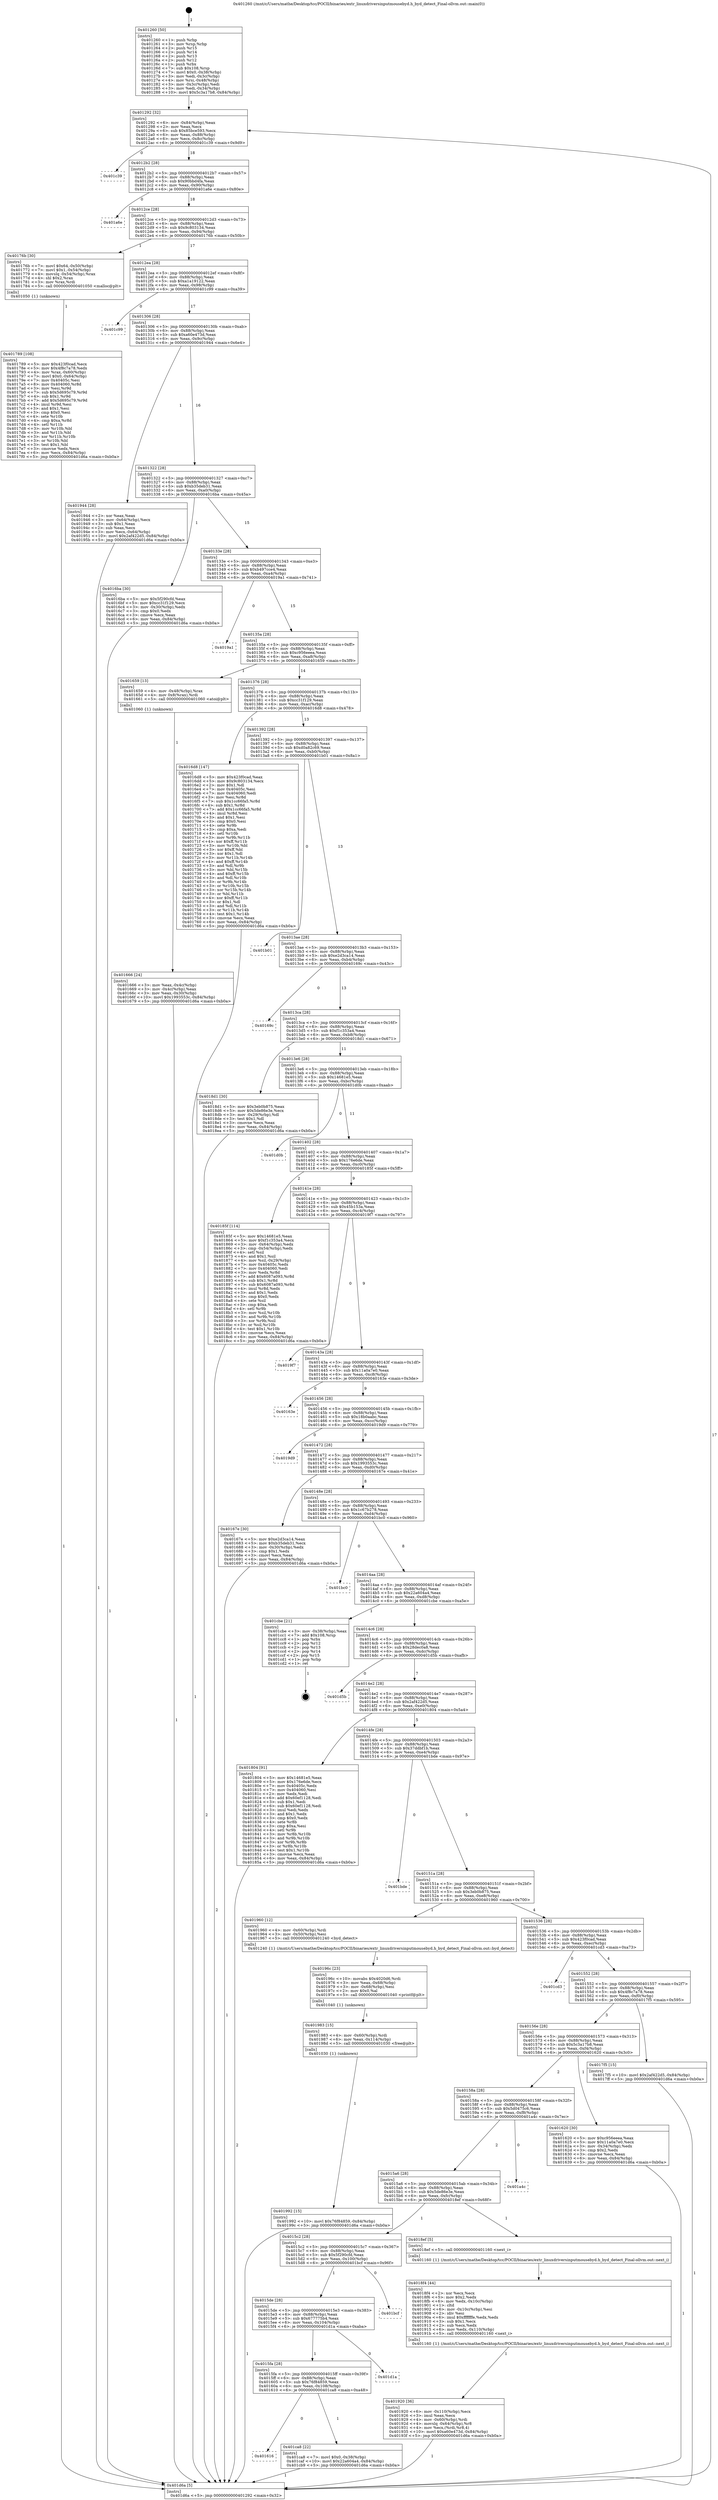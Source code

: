 digraph "0x401260" {
  label = "0x401260 (/mnt/c/Users/mathe/Desktop/tcc/POCII/binaries/extr_linuxdriversinputmousebyd.h_byd_detect_Final-ollvm.out::main(0))"
  labelloc = "t"
  node[shape=record]

  Entry [label="",width=0.3,height=0.3,shape=circle,fillcolor=black,style=filled]
  "0x401292" [label="{
     0x401292 [32]\l
     | [instrs]\l
     &nbsp;&nbsp;0x401292 \<+6\>: mov -0x84(%rbp),%eax\l
     &nbsp;&nbsp;0x401298 \<+2\>: mov %eax,%ecx\l
     &nbsp;&nbsp;0x40129a \<+6\>: sub $0x85bce593,%ecx\l
     &nbsp;&nbsp;0x4012a0 \<+6\>: mov %eax,-0x88(%rbp)\l
     &nbsp;&nbsp;0x4012a6 \<+6\>: mov %ecx,-0x8c(%rbp)\l
     &nbsp;&nbsp;0x4012ac \<+6\>: je 0000000000401c39 \<main+0x9d9\>\l
  }"]
  "0x401c39" [label="{
     0x401c39\l
  }", style=dashed]
  "0x4012b2" [label="{
     0x4012b2 [28]\l
     | [instrs]\l
     &nbsp;&nbsp;0x4012b2 \<+5\>: jmp 00000000004012b7 \<main+0x57\>\l
     &nbsp;&nbsp;0x4012b7 \<+6\>: mov -0x88(%rbp),%eax\l
     &nbsp;&nbsp;0x4012bd \<+5\>: sub $0x90bbd4fa,%eax\l
     &nbsp;&nbsp;0x4012c2 \<+6\>: mov %eax,-0x90(%rbp)\l
     &nbsp;&nbsp;0x4012c8 \<+6\>: je 0000000000401a6e \<main+0x80e\>\l
  }"]
  Exit [label="",width=0.3,height=0.3,shape=circle,fillcolor=black,style=filled,peripheries=2]
  "0x401a6e" [label="{
     0x401a6e\l
  }", style=dashed]
  "0x4012ce" [label="{
     0x4012ce [28]\l
     | [instrs]\l
     &nbsp;&nbsp;0x4012ce \<+5\>: jmp 00000000004012d3 \<main+0x73\>\l
     &nbsp;&nbsp;0x4012d3 \<+6\>: mov -0x88(%rbp),%eax\l
     &nbsp;&nbsp;0x4012d9 \<+5\>: sub $0x9c803134,%eax\l
     &nbsp;&nbsp;0x4012de \<+6\>: mov %eax,-0x94(%rbp)\l
     &nbsp;&nbsp;0x4012e4 \<+6\>: je 000000000040176b \<main+0x50b\>\l
  }"]
  "0x401616" [label="{
     0x401616\l
  }", style=dashed]
  "0x40176b" [label="{
     0x40176b [30]\l
     | [instrs]\l
     &nbsp;&nbsp;0x40176b \<+7\>: movl $0x64,-0x50(%rbp)\l
     &nbsp;&nbsp;0x401772 \<+7\>: movl $0x1,-0x54(%rbp)\l
     &nbsp;&nbsp;0x401779 \<+4\>: movslq -0x54(%rbp),%rax\l
     &nbsp;&nbsp;0x40177d \<+4\>: shl $0x2,%rax\l
     &nbsp;&nbsp;0x401781 \<+3\>: mov %rax,%rdi\l
     &nbsp;&nbsp;0x401784 \<+5\>: call 0000000000401050 \<malloc@plt\>\l
     | [calls]\l
     &nbsp;&nbsp;0x401050 \{1\} (unknown)\l
  }"]
  "0x4012ea" [label="{
     0x4012ea [28]\l
     | [instrs]\l
     &nbsp;&nbsp;0x4012ea \<+5\>: jmp 00000000004012ef \<main+0x8f\>\l
     &nbsp;&nbsp;0x4012ef \<+6\>: mov -0x88(%rbp),%eax\l
     &nbsp;&nbsp;0x4012f5 \<+5\>: sub $0xa1a19122,%eax\l
     &nbsp;&nbsp;0x4012fa \<+6\>: mov %eax,-0x98(%rbp)\l
     &nbsp;&nbsp;0x401300 \<+6\>: je 0000000000401c99 \<main+0xa39\>\l
  }"]
  "0x401ca8" [label="{
     0x401ca8 [22]\l
     | [instrs]\l
     &nbsp;&nbsp;0x401ca8 \<+7\>: movl $0x0,-0x38(%rbp)\l
     &nbsp;&nbsp;0x401caf \<+10\>: movl $0x22a604a4,-0x84(%rbp)\l
     &nbsp;&nbsp;0x401cb9 \<+5\>: jmp 0000000000401d6a \<main+0xb0a\>\l
  }"]
  "0x401c99" [label="{
     0x401c99\l
  }", style=dashed]
  "0x401306" [label="{
     0x401306 [28]\l
     | [instrs]\l
     &nbsp;&nbsp;0x401306 \<+5\>: jmp 000000000040130b \<main+0xab\>\l
     &nbsp;&nbsp;0x40130b \<+6\>: mov -0x88(%rbp),%eax\l
     &nbsp;&nbsp;0x401311 \<+5\>: sub $0xa60e473d,%eax\l
     &nbsp;&nbsp;0x401316 \<+6\>: mov %eax,-0x9c(%rbp)\l
     &nbsp;&nbsp;0x40131c \<+6\>: je 0000000000401944 \<main+0x6e4\>\l
  }"]
  "0x4015fa" [label="{
     0x4015fa [28]\l
     | [instrs]\l
     &nbsp;&nbsp;0x4015fa \<+5\>: jmp 00000000004015ff \<main+0x39f\>\l
     &nbsp;&nbsp;0x4015ff \<+6\>: mov -0x88(%rbp),%eax\l
     &nbsp;&nbsp;0x401605 \<+5\>: sub $0x76f84859,%eax\l
     &nbsp;&nbsp;0x40160a \<+6\>: mov %eax,-0x108(%rbp)\l
     &nbsp;&nbsp;0x401610 \<+6\>: je 0000000000401ca8 \<main+0xa48\>\l
  }"]
  "0x401944" [label="{
     0x401944 [28]\l
     | [instrs]\l
     &nbsp;&nbsp;0x401944 \<+2\>: xor %eax,%eax\l
     &nbsp;&nbsp;0x401946 \<+3\>: mov -0x64(%rbp),%ecx\l
     &nbsp;&nbsp;0x401949 \<+3\>: sub $0x1,%eax\l
     &nbsp;&nbsp;0x40194c \<+2\>: sub %eax,%ecx\l
     &nbsp;&nbsp;0x40194e \<+3\>: mov %ecx,-0x64(%rbp)\l
     &nbsp;&nbsp;0x401951 \<+10\>: movl $0x2af422d5,-0x84(%rbp)\l
     &nbsp;&nbsp;0x40195b \<+5\>: jmp 0000000000401d6a \<main+0xb0a\>\l
  }"]
  "0x401322" [label="{
     0x401322 [28]\l
     | [instrs]\l
     &nbsp;&nbsp;0x401322 \<+5\>: jmp 0000000000401327 \<main+0xc7\>\l
     &nbsp;&nbsp;0x401327 \<+6\>: mov -0x88(%rbp),%eax\l
     &nbsp;&nbsp;0x40132d \<+5\>: sub $0xb35deb31,%eax\l
     &nbsp;&nbsp;0x401332 \<+6\>: mov %eax,-0xa0(%rbp)\l
     &nbsp;&nbsp;0x401338 \<+6\>: je 00000000004016ba \<main+0x45a\>\l
  }"]
  "0x401d1a" [label="{
     0x401d1a\l
  }", style=dashed]
  "0x4016ba" [label="{
     0x4016ba [30]\l
     | [instrs]\l
     &nbsp;&nbsp;0x4016ba \<+5\>: mov $0x5f290cfd,%eax\l
     &nbsp;&nbsp;0x4016bf \<+5\>: mov $0xcc31f129,%ecx\l
     &nbsp;&nbsp;0x4016c4 \<+3\>: mov -0x30(%rbp),%edx\l
     &nbsp;&nbsp;0x4016c7 \<+3\>: cmp $0x0,%edx\l
     &nbsp;&nbsp;0x4016ca \<+3\>: cmove %ecx,%eax\l
     &nbsp;&nbsp;0x4016cd \<+6\>: mov %eax,-0x84(%rbp)\l
     &nbsp;&nbsp;0x4016d3 \<+5\>: jmp 0000000000401d6a \<main+0xb0a\>\l
  }"]
  "0x40133e" [label="{
     0x40133e [28]\l
     | [instrs]\l
     &nbsp;&nbsp;0x40133e \<+5\>: jmp 0000000000401343 \<main+0xe3\>\l
     &nbsp;&nbsp;0x401343 \<+6\>: mov -0x88(%rbp),%eax\l
     &nbsp;&nbsp;0x401349 \<+5\>: sub $0xb497cce4,%eax\l
     &nbsp;&nbsp;0x40134e \<+6\>: mov %eax,-0xa4(%rbp)\l
     &nbsp;&nbsp;0x401354 \<+6\>: je 00000000004019a1 \<main+0x741\>\l
  }"]
  "0x4015de" [label="{
     0x4015de [28]\l
     | [instrs]\l
     &nbsp;&nbsp;0x4015de \<+5\>: jmp 00000000004015e3 \<main+0x383\>\l
     &nbsp;&nbsp;0x4015e3 \<+6\>: mov -0x88(%rbp),%eax\l
     &nbsp;&nbsp;0x4015e9 \<+5\>: sub $0x677775b4,%eax\l
     &nbsp;&nbsp;0x4015ee \<+6\>: mov %eax,-0x104(%rbp)\l
     &nbsp;&nbsp;0x4015f4 \<+6\>: je 0000000000401d1a \<main+0xaba\>\l
  }"]
  "0x4019a1" [label="{
     0x4019a1\l
  }", style=dashed]
  "0x40135a" [label="{
     0x40135a [28]\l
     | [instrs]\l
     &nbsp;&nbsp;0x40135a \<+5\>: jmp 000000000040135f \<main+0xff\>\l
     &nbsp;&nbsp;0x40135f \<+6\>: mov -0x88(%rbp),%eax\l
     &nbsp;&nbsp;0x401365 \<+5\>: sub $0xc956eeea,%eax\l
     &nbsp;&nbsp;0x40136a \<+6\>: mov %eax,-0xa8(%rbp)\l
     &nbsp;&nbsp;0x401370 \<+6\>: je 0000000000401659 \<main+0x3f9\>\l
  }"]
  "0x401bcf" [label="{
     0x401bcf\l
  }", style=dashed]
  "0x401659" [label="{
     0x401659 [13]\l
     | [instrs]\l
     &nbsp;&nbsp;0x401659 \<+4\>: mov -0x48(%rbp),%rax\l
     &nbsp;&nbsp;0x40165d \<+4\>: mov 0x8(%rax),%rdi\l
     &nbsp;&nbsp;0x401661 \<+5\>: call 0000000000401060 \<atoi@plt\>\l
     | [calls]\l
     &nbsp;&nbsp;0x401060 \{1\} (unknown)\l
  }"]
  "0x401376" [label="{
     0x401376 [28]\l
     | [instrs]\l
     &nbsp;&nbsp;0x401376 \<+5\>: jmp 000000000040137b \<main+0x11b\>\l
     &nbsp;&nbsp;0x40137b \<+6\>: mov -0x88(%rbp),%eax\l
     &nbsp;&nbsp;0x401381 \<+5\>: sub $0xcc31f129,%eax\l
     &nbsp;&nbsp;0x401386 \<+6\>: mov %eax,-0xac(%rbp)\l
     &nbsp;&nbsp;0x40138c \<+6\>: je 00000000004016d8 \<main+0x478\>\l
  }"]
  "0x401992" [label="{
     0x401992 [15]\l
     | [instrs]\l
     &nbsp;&nbsp;0x401992 \<+10\>: movl $0x76f84859,-0x84(%rbp)\l
     &nbsp;&nbsp;0x40199c \<+5\>: jmp 0000000000401d6a \<main+0xb0a\>\l
  }"]
  "0x4016d8" [label="{
     0x4016d8 [147]\l
     | [instrs]\l
     &nbsp;&nbsp;0x4016d8 \<+5\>: mov $0x423f0cad,%eax\l
     &nbsp;&nbsp;0x4016dd \<+5\>: mov $0x9c803134,%ecx\l
     &nbsp;&nbsp;0x4016e2 \<+2\>: mov $0x1,%dl\l
     &nbsp;&nbsp;0x4016e4 \<+7\>: mov 0x40405c,%esi\l
     &nbsp;&nbsp;0x4016eb \<+7\>: mov 0x404060,%edi\l
     &nbsp;&nbsp;0x4016f2 \<+3\>: mov %esi,%r8d\l
     &nbsp;&nbsp;0x4016f5 \<+7\>: sub $0x1cc66fa5,%r8d\l
     &nbsp;&nbsp;0x4016fc \<+4\>: sub $0x1,%r8d\l
     &nbsp;&nbsp;0x401700 \<+7\>: add $0x1cc66fa5,%r8d\l
     &nbsp;&nbsp;0x401707 \<+4\>: imul %r8d,%esi\l
     &nbsp;&nbsp;0x40170b \<+3\>: and $0x1,%esi\l
     &nbsp;&nbsp;0x40170e \<+3\>: cmp $0x0,%esi\l
     &nbsp;&nbsp;0x401711 \<+4\>: sete %r9b\l
     &nbsp;&nbsp;0x401715 \<+3\>: cmp $0xa,%edi\l
     &nbsp;&nbsp;0x401718 \<+4\>: setl %r10b\l
     &nbsp;&nbsp;0x40171c \<+3\>: mov %r9b,%r11b\l
     &nbsp;&nbsp;0x40171f \<+4\>: xor $0xff,%r11b\l
     &nbsp;&nbsp;0x401723 \<+3\>: mov %r10b,%bl\l
     &nbsp;&nbsp;0x401726 \<+3\>: xor $0xff,%bl\l
     &nbsp;&nbsp;0x401729 \<+3\>: xor $0x1,%dl\l
     &nbsp;&nbsp;0x40172c \<+3\>: mov %r11b,%r14b\l
     &nbsp;&nbsp;0x40172f \<+4\>: and $0xff,%r14b\l
     &nbsp;&nbsp;0x401733 \<+3\>: and %dl,%r9b\l
     &nbsp;&nbsp;0x401736 \<+3\>: mov %bl,%r15b\l
     &nbsp;&nbsp;0x401739 \<+4\>: and $0xff,%r15b\l
     &nbsp;&nbsp;0x40173d \<+3\>: and %dl,%r10b\l
     &nbsp;&nbsp;0x401740 \<+3\>: or %r9b,%r14b\l
     &nbsp;&nbsp;0x401743 \<+3\>: or %r10b,%r15b\l
     &nbsp;&nbsp;0x401746 \<+3\>: xor %r15b,%r14b\l
     &nbsp;&nbsp;0x401749 \<+3\>: or %bl,%r11b\l
     &nbsp;&nbsp;0x40174c \<+4\>: xor $0xff,%r11b\l
     &nbsp;&nbsp;0x401750 \<+3\>: or $0x1,%dl\l
     &nbsp;&nbsp;0x401753 \<+3\>: and %dl,%r11b\l
     &nbsp;&nbsp;0x401756 \<+3\>: or %r11b,%r14b\l
     &nbsp;&nbsp;0x401759 \<+4\>: test $0x1,%r14b\l
     &nbsp;&nbsp;0x40175d \<+3\>: cmovne %ecx,%eax\l
     &nbsp;&nbsp;0x401760 \<+6\>: mov %eax,-0x84(%rbp)\l
     &nbsp;&nbsp;0x401766 \<+5\>: jmp 0000000000401d6a \<main+0xb0a\>\l
  }"]
  "0x401392" [label="{
     0x401392 [28]\l
     | [instrs]\l
     &nbsp;&nbsp;0x401392 \<+5\>: jmp 0000000000401397 \<main+0x137\>\l
     &nbsp;&nbsp;0x401397 \<+6\>: mov -0x88(%rbp),%eax\l
     &nbsp;&nbsp;0x40139d \<+5\>: sub $0xd0a82c69,%eax\l
     &nbsp;&nbsp;0x4013a2 \<+6\>: mov %eax,-0xb0(%rbp)\l
     &nbsp;&nbsp;0x4013a8 \<+6\>: je 0000000000401b01 \<main+0x8a1\>\l
  }"]
  "0x401983" [label="{
     0x401983 [15]\l
     | [instrs]\l
     &nbsp;&nbsp;0x401983 \<+4\>: mov -0x60(%rbp),%rdi\l
     &nbsp;&nbsp;0x401987 \<+6\>: mov %eax,-0x114(%rbp)\l
     &nbsp;&nbsp;0x40198d \<+5\>: call 0000000000401030 \<free@plt\>\l
     | [calls]\l
     &nbsp;&nbsp;0x401030 \{1\} (unknown)\l
  }"]
  "0x401b01" [label="{
     0x401b01\l
  }", style=dashed]
  "0x4013ae" [label="{
     0x4013ae [28]\l
     | [instrs]\l
     &nbsp;&nbsp;0x4013ae \<+5\>: jmp 00000000004013b3 \<main+0x153\>\l
     &nbsp;&nbsp;0x4013b3 \<+6\>: mov -0x88(%rbp),%eax\l
     &nbsp;&nbsp;0x4013b9 \<+5\>: sub $0xe2d3ca14,%eax\l
     &nbsp;&nbsp;0x4013be \<+6\>: mov %eax,-0xb4(%rbp)\l
     &nbsp;&nbsp;0x4013c4 \<+6\>: je 000000000040169c \<main+0x43c\>\l
  }"]
  "0x40196c" [label="{
     0x40196c [23]\l
     | [instrs]\l
     &nbsp;&nbsp;0x40196c \<+10\>: movabs $0x4020d6,%rdi\l
     &nbsp;&nbsp;0x401976 \<+3\>: mov %eax,-0x68(%rbp)\l
     &nbsp;&nbsp;0x401979 \<+3\>: mov -0x68(%rbp),%esi\l
     &nbsp;&nbsp;0x40197c \<+2\>: mov $0x0,%al\l
     &nbsp;&nbsp;0x40197e \<+5\>: call 0000000000401040 \<printf@plt\>\l
     | [calls]\l
     &nbsp;&nbsp;0x401040 \{1\} (unknown)\l
  }"]
  "0x40169c" [label="{
     0x40169c\l
  }", style=dashed]
  "0x4013ca" [label="{
     0x4013ca [28]\l
     | [instrs]\l
     &nbsp;&nbsp;0x4013ca \<+5\>: jmp 00000000004013cf \<main+0x16f\>\l
     &nbsp;&nbsp;0x4013cf \<+6\>: mov -0x88(%rbp),%eax\l
     &nbsp;&nbsp;0x4013d5 \<+5\>: sub $0xf1c353a4,%eax\l
     &nbsp;&nbsp;0x4013da \<+6\>: mov %eax,-0xb8(%rbp)\l
     &nbsp;&nbsp;0x4013e0 \<+6\>: je 00000000004018d1 \<main+0x671\>\l
  }"]
  "0x401920" [label="{
     0x401920 [36]\l
     | [instrs]\l
     &nbsp;&nbsp;0x401920 \<+6\>: mov -0x110(%rbp),%ecx\l
     &nbsp;&nbsp;0x401926 \<+3\>: imul %eax,%ecx\l
     &nbsp;&nbsp;0x401929 \<+4\>: mov -0x60(%rbp),%rdi\l
     &nbsp;&nbsp;0x40192d \<+4\>: movslq -0x64(%rbp),%r8\l
     &nbsp;&nbsp;0x401931 \<+4\>: mov %ecx,(%rdi,%r8,4)\l
     &nbsp;&nbsp;0x401935 \<+10\>: movl $0xa60e473d,-0x84(%rbp)\l
     &nbsp;&nbsp;0x40193f \<+5\>: jmp 0000000000401d6a \<main+0xb0a\>\l
  }"]
  "0x4018d1" [label="{
     0x4018d1 [30]\l
     | [instrs]\l
     &nbsp;&nbsp;0x4018d1 \<+5\>: mov $0x3eb0b875,%eax\l
     &nbsp;&nbsp;0x4018d6 \<+5\>: mov $0x5de86e3e,%ecx\l
     &nbsp;&nbsp;0x4018db \<+3\>: mov -0x29(%rbp),%dl\l
     &nbsp;&nbsp;0x4018de \<+3\>: test $0x1,%dl\l
     &nbsp;&nbsp;0x4018e1 \<+3\>: cmovne %ecx,%eax\l
     &nbsp;&nbsp;0x4018e4 \<+6\>: mov %eax,-0x84(%rbp)\l
     &nbsp;&nbsp;0x4018ea \<+5\>: jmp 0000000000401d6a \<main+0xb0a\>\l
  }"]
  "0x4013e6" [label="{
     0x4013e6 [28]\l
     | [instrs]\l
     &nbsp;&nbsp;0x4013e6 \<+5\>: jmp 00000000004013eb \<main+0x18b\>\l
     &nbsp;&nbsp;0x4013eb \<+6\>: mov -0x88(%rbp),%eax\l
     &nbsp;&nbsp;0x4013f1 \<+5\>: sub $0x14681e5,%eax\l
     &nbsp;&nbsp;0x4013f6 \<+6\>: mov %eax,-0xbc(%rbp)\l
     &nbsp;&nbsp;0x4013fc \<+6\>: je 0000000000401d0b \<main+0xaab\>\l
  }"]
  "0x4018f4" [label="{
     0x4018f4 [44]\l
     | [instrs]\l
     &nbsp;&nbsp;0x4018f4 \<+2\>: xor %ecx,%ecx\l
     &nbsp;&nbsp;0x4018f6 \<+5\>: mov $0x2,%edx\l
     &nbsp;&nbsp;0x4018fb \<+6\>: mov %edx,-0x10c(%rbp)\l
     &nbsp;&nbsp;0x401901 \<+1\>: cltd\l
     &nbsp;&nbsp;0x401902 \<+6\>: mov -0x10c(%rbp),%esi\l
     &nbsp;&nbsp;0x401908 \<+2\>: idiv %esi\l
     &nbsp;&nbsp;0x40190a \<+6\>: imul $0xfffffffe,%edx,%edx\l
     &nbsp;&nbsp;0x401910 \<+3\>: sub $0x1,%ecx\l
     &nbsp;&nbsp;0x401913 \<+2\>: sub %ecx,%edx\l
     &nbsp;&nbsp;0x401915 \<+6\>: mov %edx,-0x110(%rbp)\l
     &nbsp;&nbsp;0x40191b \<+5\>: call 0000000000401160 \<next_i\>\l
     | [calls]\l
     &nbsp;&nbsp;0x401160 \{1\} (/mnt/c/Users/mathe/Desktop/tcc/POCII/binaries/extr_linuxdriversinputmousebyd.h_byd_detect_Final-ollvm.out::next_i)\l
  }"]
  "0x401d0b" [label="{
     0x401d0b\l
  }", style=dashed]
  "0x401402" [label="{
     0x401402 [28]\l
     | [instrs]\l
     &nbsp;&nbsp;0x401402 \<+5\>: jmp 0000000000401407 \<main+0x1a7\>\l
     &nbsp;&nbsp;0x401407 \<+6\>: mov -0x88(%rbp),%eax\l
     &nbsp;&nbsp;0x40140d \<+5\>: sub $0x176e6de,%eax\l
     &nbsp;&nbsp;0x401412 \<+6\>: mov %eax,-0xc0(%rbp)\l
     &nbsp;&nbsp;0x401418 \<+6\>: je 000000000040185f \<main+0x5ff\>\l
  }"]
  "0x4015c2" [label="{
     0x4015c2 [28]\l
     | [instrs]\l
     &nbsp;&nbsp;0x4015c2 \<+5\>: jmp 00000000004015c7 \<main+0x367\>\l
     &nbsp;&nbsp;0x4015c7 \<+6\>: mov -0x88(%rbp),%eax\l
     &nbsp;&nbsp;0x4015cd \<+5\>: sub $0x5f290cfd,%eax\l
     &nbsp;&nbsp;0x4015d2 \<+6\>: mov %eax,-0x100(%rbp)\l
     &nbsp;&nbsp;0x4015d8 \<+6\>: je 0000000000401bcf \<main+0x96f\>\l
  }"]
  "0x40185f" [label="{
     0x40185f [114]\l
     | [instrs]\l
     &nbsp;&nbsp;0x40185f \<+5\>: mov $0x14681e5,%eax\l
     &nbsp;&nbsp;0x401864 \<+5\>: mov $0xf1c353a4,%ecx\l
     &nbsp;&nbsp;0x401869 \<+3\>: mov -0x64(%rbp),%edx\l
     &nbsp;&nbsp;0x40186c \<+3\>: cmp -0x54(%rbp),%edx\l
     &nbsp;&nbsp;0x40186f \<+4\>: setl %sil\l
     &nbsp;&nbsp;0x401873 \<+4\>: and $0x1,%sil\l
     &nbsp;&nbsp;0x401877 \<+4\>: mov %sil,-0x29(%rbp)\l
     &nbsp;&nbsp;0x40187b \<+7\>: mov 0x40405c,%edx\l
     &nbsp;&nbsp;0x401882 \<+7\>: mov 0x404060,%edi\l
     &nbsp;&nbsp;0x401889 \<+3\>: mov %edx,%r8d\l
     &nbsp;&nbsp;0x40188c \<+7\>: add $0x6087a093,%r8d\l
     &nbsp;&nbsp;0x401893 \<+4\>: sub $0x1,%r8d\l
     &nbsp;&nbsp;0x401897 \<+7\>: sub $0x6087a093,%r8d\l
     &nbsp;&nbsp;0x40189e \<+4\>: imul %r8d,%edx\l
     &nbsp;&nbsp;0x4018a2 \<+3\>: and $0x1,%edx\l
     &nbsp;&nbsp;0x4018a5 \<+3\>: cmp $0x0,%edx\l
     &nbsp;&nbsp;0x4018a8 \<+4\>: sete %sil\l
     &nbsp;&nbsp;0x4018ac \<+3\>: cmp $0xa,%edi\l
     &nbsp;&nbsp;0x4018af \<+4\>: setl %r9b\l
     &nbsp;&nbsp;0x4018b3 \<+3\>: mov %sil,%r10b\l
     &nbsp;&nbsp;0x4018b6 \<+3\>: and %r9b,%r10b\l
     &nbsp;&nbsp;0x4018b9 \<+3\>: xor %r9b,%sil\l
     &nbsp;&nbsp;0x4018bc \<+3\>: or %sil,%r10b\l
     &nbsp;&nbsp;0x4018bf \<+4\>: test $0x1,%r10b\l
     &nbsp;&nbsp;0x4018c3 \<+3\>: cmovne %ecx,%eax\l
     &nbsp;&nbsp;0x4018c6 \<+6\>: mov %eax,-0x84(%rbp)\l
     &nbsp;&nbsp;0x4018cc \<+5\>: jmp 0000000000401d6a \<main+0xb0a\>\l
  }"]
  "0x40141e" [label="{
     0x40141e [28]\l
     | [instrs]\l
     &nbsp;&nbsp;0x40141e \<+5\>: jmp 0000000000401423 \<main+0x1c3\>\l
     &nbsp;&nbsp;0x401423 \<+6\>: mov -0x88(%rbp),%eax\l
     &nbsp;&nbsp;0x401429 \<+5\>: sub $0x45b153a,%eax\l
     &nbsp;&nbsp;0x40142e \<+6\>: mov %eax,-0xc4(%rbp)\l
     &nbsp;&nbsp;0x401434 \<+6\>: je 00000000004019f7 \<main+0x797\>\l
  }"]
  "0x4018ef" [label="{
     0x4018ef [5]\l
     | [instrs]\l
     &nbsp;&nbsp;0x4018ef \<+5\>: call 0000000000401160 \<next_i\>\l
     | [calls]\l
     &nbsp;&nbsp;0x401160 \{1\} (/mnt/c/Users/mathe/Desktop/tcc/POCII/binaries/extr_linuxdriversinputmousebyd.h_byd_detect_Final-ollvm.out::next_i)\l
  }"]
  "0x4019f7" [label="{
     0x4019f7\l
  }", style=dashed]
  "0x40143a" [label="{
     0x40143a [28]\l
     | [instrs]\l
     &nbsp;&nbsp;0x40143a \<+5\>: jmp 000000000040143f \<main+0x1df\>\l
     &nbsp;&nbsp;0x40143f \<+6\>: mov -0x88(%rbp),%eax\l
     &nbsp;&nbsp;0x401445 \<+5\>: sub $0x11a0a7e0,%eax\l
     &nbsp;&nbsp;0x40144a \<+6\>: mov %eax,-0xc8(%rbp)\l
     &nbsp;&nbsp;0x401450 \<+6\>: je 000000000040163e \<main+0x3de\>\l
  }"]
  "0x4015a6" [label="{
     0x4015a6 [28]\l
     | [instrs]\l
     &nbsp;&nbsp;0x4015a6 \<+5\>: jmp 00000000004015ab \<main+0x34b\>\l
     &nbsp;&nbsp;0x4015ab \<+6\>: mov -0x88(%rbp),%eax\l
     &nbsp;&nbsp;0x4015b1 \<+5\>: sub $0x5de86e3e,%eax\l
     &nbsp;&nbsp;0x4015b6 \<+6\>: mov %eax,-0xfc(%rbp)\l
     &nbsp;&nbsp;0x4015bc \<+6\>: je 00000000004018ef \<main+0x68f\>\l
  }"]
  "0x40163e" [label="{
     0x40163e\l
  }", style=dashed]
  "0x401456" [label="{
     0x401456 [28]\l
     | [instrs]\l
     &nbsp;&nbsp;0x401456 \<+5\>: jmp 000000000040145b \<main+0x1fb\>\l
     &nbsp;&nbsp;0x40145b \<+6\>: mov -0x88(%rbp),%eax\l
     &nbsp;&nbsp;0x401461 \<+5\>: sub $0x18b0aabc,%eax\l
     &nbsp;&nbsp;0x401466 \<+6\>: mov %eax,-0xcc(%rbp)\l
     &nbsp;&nbsp;0x40146c \<+6\>: je 00000000004019d9 \<main+0x779\>\l
  }"]
  "0x401a4c" [label="{
     0x401a4c\l
  }", style=dashed]
  "0x4019d9" [label="{
     0x4019d9\l
  }", style=dashed]
  "0x401472" [label="{
     0x401472 [28]\l
     | [instrs]\l
     &nbsp;&nbsp;0x401472 \<+5\>: jmp 0000000000401477 \<main+0x217\>\l
     &nbsp;&nbsp;0x401477 \<+6\>: mov -0x88(%rbp),%eax\l
     &nbsp;&nbsp;0x40147d \<+5\>: sub $0x1993553c,%eax\l
     &nbsp;&nbsp;0x401482 \<+6\>: mov %eax,-0xd0(%rbp)\l
     &nbsp;&nbsp;0x401488 \<+6\>: je 000000000040167e \<main+0x41e\>\l
  }"]
  "0x401789" [label="{
     0x401789 [108]\l
     | [instrs]\l
     &nbsp;&nbsp;0x401789 \<+5\>: mov $0x423f0cad,%ecx\l
     &nbsp;&nbsp;0x40178e \<+5\>: mov $0x4f8c7a78,%edx\l
     &nbsp;&nbsp;0x401793 \<+4\>: mov %rax,-0x60(%rbp)\l
     &nbsp;&nbsp;0x401797 \<+7\>: movl $0x0,-0x64(%rbp)\l
     &nbsp;&nbsp;0x40179e \<+7\>: mov 0x40405c,%esi\l
     &nbsp;&nbsp;0x4017a5 \<+8\>: mov 0x404060,%r8d\l
     &nbsp;&nbsp;0x4017ad \<+3\>: mov %esi,%r9d\l
     &nbsp;&nbsp;0x4017b0 \<+7\>: sub $0x5d695c79,%r9d\l
     &nbsp;&nbsp;0x4017b7 \<+4\>: sub $0x1,%r9d\l
     &nbsp;&nbsp;0x4017bb \<+7\>: add $0x5d695c79,%r9d\l
     &nbsp;&nbsp;0x4017c2 \<+4\>: imul %r9d,%esi\l
     &nbsp;&nbsp;0x4017c6 \<+3\>: and $0x1,%esi\l
     &nbsp;&nbsp;0x4017c9 \<+3\>: cmp $0x0,%esi\l
     &nbsp;&nbsp;0x4017cc \<+4\>: sete %r10b\l
     &nbsp;&nbsp;0x4017d0 \<+4\>: cmp $0xa,%r8d\l
     &nbsp;&nbsp;0x4017d4 \<+4\>: setl %r11b\l
     &nbsp;&nbsp;0x4017d8 \<+3\>: mov %r10b,%bl\l
     &nbsp;&nbsp;0x4017db \<+3\>: and %r11b,%bl\l
     &nbsp;&nbsp;0x4017de \<+3\>: xor %r11b,%r10b\l
     &nbsp;&nbsp;0x4017e1 \<+3\>: or %r10b,%bl\l
     &nbsp;&nbsp;0x4017e4 \<+3\>: test $0x1,%bl\l
     &nbsp;&nbsp;0x4017e7 \<+3\>: cmovne %edx,%ecx\l
     &nbsp;&nbsp;0x4017ea \<+6\>: mov %ecx,-0x84(%rbp)\l
     &nbsp;&nbsp;0x4017f0 \<+5\>: jmp 0000000000401d6a \<main+0xb0a\>\l
  }"]
  "0x40167e" [label="{
     0x40167e [30]\l
     | [instrs]\l
     &nbsp;&nbsp;0x40167e \<+5\>: mov $0xe2d3ca14,%eax\l
     &nbsp;&nbsp;0x401683 \<+5\>: mov $0xb35deb31,%ecx\l
     &nbsp;&nbsp;0x401688 \<+3\>: mov -0x30(%rbp),%edx\l
     &nbsp;&nbsp;0x40168b \<+3\>: cmp $0x1,%edx\l
     &nbsp;&nbsp;0x40168e \<+3\>: cmovl %ecx,%eax\l
     &nbsp;&nbsp;0x401691 \<+6\>: mov %eax,-0x84(%rbp)\l
     &nbsp;&nbsp;0x401697 \<+5\>: jmp 0000000000401d6a \<main+0xb0a\>\l
  }"]
  "0x40148e" [label="{
     0x40148e [28]\l
     | [instrs]\l
     &nbsp;&nbsp;0x40148e \<+5\>: jmp 0000000000401493 \<main+0x233\>\l
     &nbsp;&nbsp;0x401493 \<+6\>: mov -0x88(%rbp),%eax\l
     &nbsp;&nbsp;0x401499 \<+5\>: sub $0x1c67b278,%eax\l
     &nbsp;&nbsp;0x40149e \<+6\>: mov %eax,-0xd4(%rbp)\l
     &nbsp;&nbsp;0x4014a4 \<+6\>: je 0000000000401bc0 \<main+0x960\>\l
  }"]
  "0x401666" [label="{
     0x401666 [24]\l
     | [instrs]\l
     &nbsp;&nbsp;0x401666 \<+3\>: mov %eax,-0x4c(%rbp)\l
     &nbsp;&nbsp;0x401669 \<+3\>: mov -0x4c(%rbp),%eax\l
     &nbsp;&nbsp;0x40166c \<+3\>: mov %eax,-0x30(%rbp)\l
     &nbsp;&nbsp;0x40166f \<+10\>: movl $0x1993553c,-0x84(%rbp)\l
     &nbsp;&nbsp;0x401679 \<+5\>: jmp 0000000000401d6a \<main+0xb0a\>\l
  }"]
  "0x401bc0" [label="{
     0x401bc0\l
  }", style=dashed]
  "0x4014aa" [label="{
     0x4014aa [28]\l
     | [instrs]\l
     &nbsp;&nbsp;0x4014aa \<+5\>: jmp 00000000004014af \<main+0x24f\>\l
     &nbsp;&nbsp;0x4014af \<+6\>: mov -0x88(%rbp),%eax\l
     &nbsp;&nbsp;0x4014b5 \<+5\>: sub $0x22a604a4,%eax\l
     &nbsp;&nbsp;0x4014ba \<+6\>: mov %eax,-0xd8(%rbp)\l
     &nbsp;&nbsp;0x4014c0 \<+6\>: je 0000000000401cbe \<main+0xa5e\>\l
  }"]
  "0x401260" [label="{
     0x401260 [50]\l
     | [instrs]\l
     &nbsp;&nbsp;0x401260 \<+1\>: push %rbp\l
     &nbsp;&nbsp;0x401261 \<+3\>: mov %rsp,%rbp\l
     &nbsp;&nbsp;0x401264 \<+2\>: push %r15\l
     &nbsp;&nbsp;0x401266 \<+2\>: push %r14\l
     &nbsp;&nbsp;0x401268 \<+2\>: push %r13\l
     &nbsp;&nbsp;0x40126a \<+2\>: push %r12\l
     &nbsp;&nbsp;0x40126c \<+1\>: push %rbx\l
     &nbsp;&nbsp;0x40126d \<+7\>: sub $0x108,%rsp\l
     &nbsp;&nbsp;0x401274 \<+7\>: movl $0x0,-0x38(%rbp)\l
     &nbsp;&nbsp;0x40127b \<+3\>: mov %edi,-0x3c(%rbp)\l
     &nbsp;&nbsp;0x40127e \<+4\>: mov %rsi,-0x48(%rbp)\l
     &nbsp;&nbsp;0x401282 \<+3\>: mov -0x3c(%rbp),%edi\l
     &nbsp;&nbsp;0x401285 \<+3\>: mov %edi,-0x34(%rbp)\l
     &nbsp;&nbsp;0x401288 \<+10\>: movl $0x5c3a17b8,-0x84(%rbp)\l
  }"]
  "0x401cbe" [label="{
     0x401cbe [21]\l
     | [instrs]\l
     &nbsp;&nbsp;0x401cbe \<+3\>: mov -0x38(%rbp),%eax\l
     &nbsp;&nbsp;0x401cc1 \<+7\>: add $0x108,%rsp\l
     &nbsp;&nbsp;0x401cc8 \<+1\>: pop %rbx\l
     &nbsp;&nbsp;0x401cc9 \<+2\>: pop %r12\l
     &nbsp;&nbsp;0x401ccb \<+2\>: pop %r13\l
     &nbsp;&nbsp;0x401ccd \<+2\>: pop %r14\l
     &nbsp;&nbsp;0x401ccf \<+2\>: pop %r15\l
     &nbsp;&nbsp;0x401cd1 \<+1\>: pop %rbp\l
     &nbsp;&nbsp;0x401cd2 \<+1\>: ret\l
  }"]
  "0x4014c6" [label="{
     0x4014c6 [28]\l
     | [instrs]\l
     &nbsp;&nbsp;0x4014c6 \<+5\>: jmp 00000000004014cb \<main+0x26b\>\l
     &nbsp;&nbsp;0x4014cb \<+6\>: mov -0x88(%rbp),%eax\l
     &nbsp;&nbsp;0x4014d1 \<+5\>: sub $0x28dec0a8,%eax\l
     &nbsp;&nbsp;0x4014d6 \<+6\>: mov %eax,-0xdc(%rbp)\l
     &nbsp;&nbsp;0x4014dc \<+6\>: je 0000000000401d5b \<main+0xafb\>\l
  }"]
  "0x401d6a" [label="{
     0x401d6a [5]\l
     | [instrs]\l
     &nbsp;&nbsp;0x401d6a \<+5\>: jmp 0000000000401292 \<main+0x32\>\l
  }"]
  "0x401d5b" [label="{
     0x401d5b\l
  }", style=dashed]
  "0x4014e2" [label="{
     0x4014e2 [28]\l
     | [instrs]\l
     &nbsp;&nbsp;0x4014e2 \<+5\>: jmp 00000000004014e7 \<main+0x287\>\l
     &nbsp;&nbsp;0x4014e7 \<+6\>: mov -0x88(%rbp),%eax\l
     &nbsp;&nbsp;0x4014ed \<+5\>: sub $0x2af422d5,%eax\l
     &nbsp;&nbsp;0x4014f2 \<+6\>: mov %eax,-0xe0(%rbp)\l
     &nbsp;&nbsp;0x4014f8 \<+6\>: je 0000000000401804 \<main+0x5a4\>\l
  }"]
  "0x40158a" [label="{
     0x40158a [28]\l
     | [instrs]\l
     &nbsp;&nbsp;0x40158a \<+5\>: jmp 000000000040158f \<main+0x32f\>\l
     &nbsp;&nbsp;0x40158f \<+6\>: mov -0x88(%rbp),%eax\l
     &nbsp;&nbsp;0x401595 \<+5\>: sub $0x5d0475c6,%eax\l
     &nbsp;&nbsp;0x40159a \<+6\>: mov %eax,-0xf8(%rbp)\l
     &nbsp;&nbsp;0x4015a0 \<+6\>: je 0000000000401a4c \<main+0x7ec\>\l
  }"]
  "0x401804" [label="{
     0x401804 [91]\l
     | [instrs]\l
     &nbsp;&nbsp;0x401804 \<+5\>: mov $0x14681e5,%eax\l
     &nbsp;&nbsp;0x401809 \<+5\>: mov $0x176e6de,%ecx\l
     &nbsp;&nbsp;0x40180e \<+7\>: mov 0x40405c,%edx\l
     &nbsp;&nbsp;0x401815 \<+7\>: mov 0x404060,%esi\l
     &nbsp;&nbsp;0x40181c \<+2\>: mov %edx,%edi\l
     &nbsp;&nbsp;0x40181e \<+6\>: add $0x60ef1128,%edi\l
     &nbsp;&nbsp;0x401824 \<+3\>: sub $0x1,%edi\l
     &nbsp;&nbsp;0x401827 \<+6\>: sub $0x60ef1128,%edi\l
     &nbsp;&nbsp;0x40182d \<+3\>: imul %edi,%edx\l
     &nbsp;&nbsp;0x401830 \<+3\>: and $0x1,%edx\l
     &nbsp;&nbsp;0x401833 \<+3\>: cmp $0x0,%edx\l
     &nbsp;&nbsp;0x401836 \<+4\>: sete %r8b\l
     &nbsp;&nbsp;0x40183a \<+3\>: cmp $0xa,%esi\l
     &nbsp;&nbsp;0x40183d \<+4\>: setl %r9b\l
     &nbsp;&nbsp;0x401841 \<+3\>: mov %r8b,%r10b\l
     &nbsp;&nbsp;0x401844 \<+3\>: and %r9b,%r10b\l
     &nbsp;&nbsp;0x401847 \<+3\>: xor %r9b,%r8b\l
     &nbsp;&nbsp;0x40184a \<+3\>: or %r8b,%r10b\l
     &nbsp;&nbsp;0x40184d \<+4\>: test $0x1,%r10b\l
     &nbsp;&nbsp;0x401851 \<+3\>: cmovne %ecx,%eax\l
     &nbsp;&nbsp;0x401854 \<+6\>: mov %eax,-0x84(%rbp)\l
     &nbsp;&nbsp;0x40185a \<+5\>: jmp 0000000000401d6a \<main+0xb0a\>\l
  }"]
  "0x4014fe" [label="{
     0x4014fe [28]\l
     | [instrs]\l
     &nbsp;&nbsp;0x4014fe \<+5\>: jmp 0000000000401503 \<main+0x2a3\>\l
     &nbsp;&nbsp;0x401503 \<+6\>: mov -0x88(%rbp),%eax\l
     &nbsp;&nbsp;0x401509 \<+5\>: sub $0x37ddbf1b,%eax\l
     &nbsp;&nbsp;0x40150e \<+6\>: mov %eax,-0xe4(%rbp)\l
     &nbsp;&nbsp;0x401514 \<+6\>: je 0000000000401bde \<main+0x97e\>\l
  }"]
  "0x401620" [label="{
     0x401620 [30]\l
     | [instrs]\l
     &nbsp;&nbsp;0x401620 \<+5\>: mov $0xc956eeea,%eax\l
     &nbsp;&nbsp;0x401625 \<+5\>: mov $0x11a0a7e0,%ecx\l
     &nbsp;&nbsp;0x40162a \<+3\>: mov -0x34(%rbp),%edx\l
     &nbsp;&nbsp;0x40162d \<+3\>: cmp $0x2,%edx\l
     &nbsp;&nbsp;0x401630 \<+3\>: cmovne %ecx,%eax\l
     &nbsp;&nbsp;0x401633 \<+6\>: mov %eax,-0x84(%rbp)\l
     &nbsp;&nbsp;0x401639 \<+5\>: jmp 0000000000401d6a \<main+0xb0a\>\l
  }"]
  "0x401bde" [label="{
     0x401bde\l
  }", style=dashed]
  "0x40151a" [label="{
     0x40151a [28]\l
     | [instrs]\l
     &nbsp;&nbsp;0x40151a \<+5\>: jmp 000000000040151f \<main+0x2bf\>\l
     &nbsp;&nbsp;0x40151f \<+6\>: mov -0x88(%rbp),%eax\l
     &nbsp;&nbsp;0x401525 \<+5\>: sub $0x3eb0b875,%eax\l
     &nbsp;&nbsp;0x40152a \<+6\>: mov %eax,-0xe8(%rbp)\l
     &nbsp;&nbsp;0x401530 \<+6\>: je 0000000000401960 \<main+0x700\>\l
  }"]
  "0x40156e" [label="{
     0x40156e [28]\l
     | [instrs]\l
     &nbsp;&nbsp;0x40156e \<+5\>: jmp 0000000000401573 \<main+0x313\>\l
     &nbsp;&nbsp;0x401573 \<+6\>: mov -0x88(%rbp),%eax\l
     &nbsp;&nbsp;0x401579 \<+5\>: sub $0x5c3a17b8,%eax\l
     &nbsp;&nbsp;0x40157e \<+6\>: mov %eax,-0xf4(%rbp)\l
     &nbsp;&nbsp;0x401584 \<+6\>: je 0000000000401620 \<main+0x3c0\>\l
  }"]
  "0x401960" [label="{
     0x401960 [12]\l
     | [instrs]\l
     &nbsp;&nbsp;0x401960 \<+4\>: mov -0x60(%rbp),%rdi\l
     &nbsp;&nbsp;0x401964 \<+3\>: mov -0x50(%rbp),%esi\l
     &nbsp;&nbsp;0x401967 \<+5\>: call 0000000000401240 \<byd_detect\>\l
     | [calls]\l
     &nbsp;&nbsp;0x401240 \{1\} (/mnt/c/Users/mathe/Desktop/tcc/POCII/binaries/extr_linuxdriversinputmousebyd.h_byd_detect_Final-ollvm.out::byd_detect)\l
  }"]
  "0x401536" [label="{
     0x401536 [28]\l
     | [instrs]\l
     &nbsp;&nbsp;0x401536 \<+5\>: jmp 000000000040153b \<main+0x2db\>\l
     &nbsp;&nbsp;0x40153b \<+6\>: mov -0x88(%rbp),%eax\l
     &nbsp;&nbsp;0x401541 \<+5\>: sub $0x423f0cad,%eax\l
     &nbsp;&nbsp;0x401546 \<+6\>: mov %eax,-0xec(%rbp)\l
     &nbsp;&nbsp;0x40154c \<+6\>: je 0000000000401cd3 \<main+0xa73\>\l
  }"]
  "0x4017f5" [label="{
     0x4017f5 [15]\l
     | [instrs]\l
     &nbsp;&nbsp;0x4017f5 \<+10\>: movl $0x2af422d5,-0x84(%rbp)\l
     &nbsp;&nbsp;0x4017ff \<+5\>: jmp 0000000000401d6a \<main+0xb0a\>\l
  }"]
  "0x401cd3" [label="{
     0x401cd3\l
  }", style=dashed]
  "0x401552" [label="{
     0x401552 [28]\l
     | [instrs]\l
     &nbsp;&nbsp;0x401552 \<+5\>: jmp 0000000000401557 \<main+0x2f7\>\l
     &nbsp;&nbsp;0x401557 \<+6\>: mov -0x88(%rbp),%eax\l
     &nbsp;&nbsp;0x40155d \<+5\>: sub $0x4f8c7a78,%eax\l
     &nbsp;&nbsp;0x401562 \<+6\>: mov %eax,-0xf0(%rbp)\l
     &nbsp;&nbsp;0x401568 \<+6\>: je 00000000004017f5 \<main+0x595\>\l
  }"]
  Entry -> "0x401260" [label=" 1"]
  "0x401292" -> "0x401c39" [label=" 0"]
  "0x401292" -> "0x4012b2" [label=" 18"]
  "0x401cbe" -> Exit [label=" 1"]
  "0x4012b2" -> "0x401a6e" [label=" 0"]
  "0x4012b2" -> "0x4012ce" [label=" 18"]
  "0x401ca8" -> "0x401d6a" [label=" 1"]
  "0x4012ce" -> "0x40176b" [label=" 1"]
  "0x4012ce" -> "0x4012ea" [label=" 17"]
  "0x4015fa" -> "0x401616" [label=" 0"]
  "0x4012ea" -> "0x401c99" [label=" 0"]
  "0x4012ea" -> "0x401306" [label=" 17"]
  "0x4015fa" -> "0x401ca8" [label=" 1"]
  "0x401306" -> "0x401944" [label=" 1"]
  "0x401306" -> "0x401322" [label=" 16"]
  "0x4015de" -> "0x4015fa" [label=" 1"]
  "0x401322" -> "0x4016ba" [label=" 1"]
  "0x401322" -> "0x40133e" [label=" 15"]
  "0x4015de" -> "0x401d1a" [label=" 0"]
  "0x40133e" -> "0x4019a1" [label=" 0"]
  "0x40133e" -> "0x40135a" [label=" 15"]
  "0x4015c2" -> "0x4015de" [label=" 1"]
  "0x40135a" -> "0x401659" [label=" 1"]
  "0x40135a" -> "0x401376" [label=" 14"]
  "0x4015c2" -> "0x401bcf" [label=" 0"]
  "0x401376" -> "0x4016d8" [label=" 1"]
  "0x401376" -> "0x401392" [label=" 13"]
  "0x401992" -> "0x401d6a" [label=" 1"]
  "0x401392" -> "0x401b01" [label=" 0"]
  "0x401392" -> "0x4013ae" [label=" 13"]
  "0x401983" -> "0x401992" [label=" 1"]
  "0x4013ae" -> "0x40169c" [label=" 0"]
  "0x4013ae" -> "0x4013ca" [label=" 13"]
  "0x40196c" -> "0x401983" [label=" 1"]
  "0x4013ca" -> "0x4018d1" [label=" 2"]
  "0x4013ca" -> "0x4013e6" [label=" 11"]
  "0x401960" -> "0x40196c" [label=" 1"]
  "0x4013e6" -> "0x401d0b" [label=" 0"]
  "0x4013e6" -> "0x401402" [label=" 11"]
  "0x401944" -> "0x401d6a" [label=" 1"]
  "0x401402" -> "0x40185f" [label=" 2"]
  "0x401402" -> "0x40141e" [label=" 9"]
  "0x401920" -> "0x401d6a" [label=" 1"]
  "0x40141e" -> "0x4019f7" [label=" 0"]
  "0x40141e" -> "0x40143a" [label=" 9"]
  "0x4018f4" -> "0x401920" [label=" 1"]
  "0x40143a" -> "0x40163e" [label=" 0"]
  "0x40143a" -> "0x401456" [label=" 9"]
  "0x4015a6" -> "0x4015c2" [label=" 1"]
  "0x401456" -> "0x4019d9" [label=" 0"]
  "0x401456" -> "0x401472" [label=" 9"]
  "0x4015a6" -> "0x4018ef" [label=" 1"]
  "0x401472" -> "0x40167e" [label=" 1"]
  "0x401472" -> "0x40148e" [label=" 8"]
  "0x40158a" -> "0x4015a6" [label=" 2"]
  "0x40148e" -> "0x401bc0" [label=" 0"]
  "0x40148e" -> "0x4014aa" [label=" 8"]
  "0x40158a" -> "0x401a4c" [label=" 0"]
  "0x4014aa" -> "0x401cbe" [label=" 1"]
  "0x4014aa" -> "0x4014c6" [label=" 7"]
  "0x4018ef" -> "0x4018f4" [label=" 1"]
  "0x4014c6" -> "0x401d5b" [label=" 0"]
  "0x4014c6" -> "0x4014e2" [label=" 7"]
  "0x4018d1" -> "0x401d6a" [label=" 2"]
  "0x4014e2" -> "0x401804" [label=" 2"]
  "0x4014e2" -> "0x4014fe" [label=" 5"]
  "0x40185f" -> "0x401d6a" [label=" 2"]
  "0x4014fe" -> "0x401bde" [label=" 0"]
  "0x4014fe" -> "0x40151a" [label=" 5"]
  "0x401804" -> "0x401d6a" [label=" 2"]
  "0x40151a" -> "0x401960" [label=" 1"]
  "0x40151a" -> "0x401536" [label=" 4"]
  "0x401789" -> "0x401d6a" [label=" 1"]
  "0x401536" -> "0x401cd3" [label=" 0"]
  "0x401536" -> "0x401552" [label=" 4"]
  "0x40176b" -> "0x401789" [label=" 1"]
  "0x401552" -> "0x4017f5" [label=" 1"]
  "0x401552" -> "0x40156e" [label=" 3"]
  "0x4017f5" -> "0x401d6a" [label=" 1"]
  "0x40156e" -> "0x401620" [label=" 1"]
  "0x40156e" -> "0x40158a" [label=" 2"]
  "0x401620" -> "0x401d6a" [label=" 1"]
  "0x401260" -> "0x401292" [label=" 1"]
  "0x401d6a" -> "0x401292" [label=" 17"]
  "0x401659" -> "0x401666" [label=" 1"]
  "0x401666" -> "0x401d6a" [label=" 1"]
  "0x40167e" -> "0x401d6a" [label=" 1"]
  "0x4016ba" -> "0x401d6a" [label=" 1"]
  "0x4016d8" -> "0x401d6a" [label=" 1"]
}
